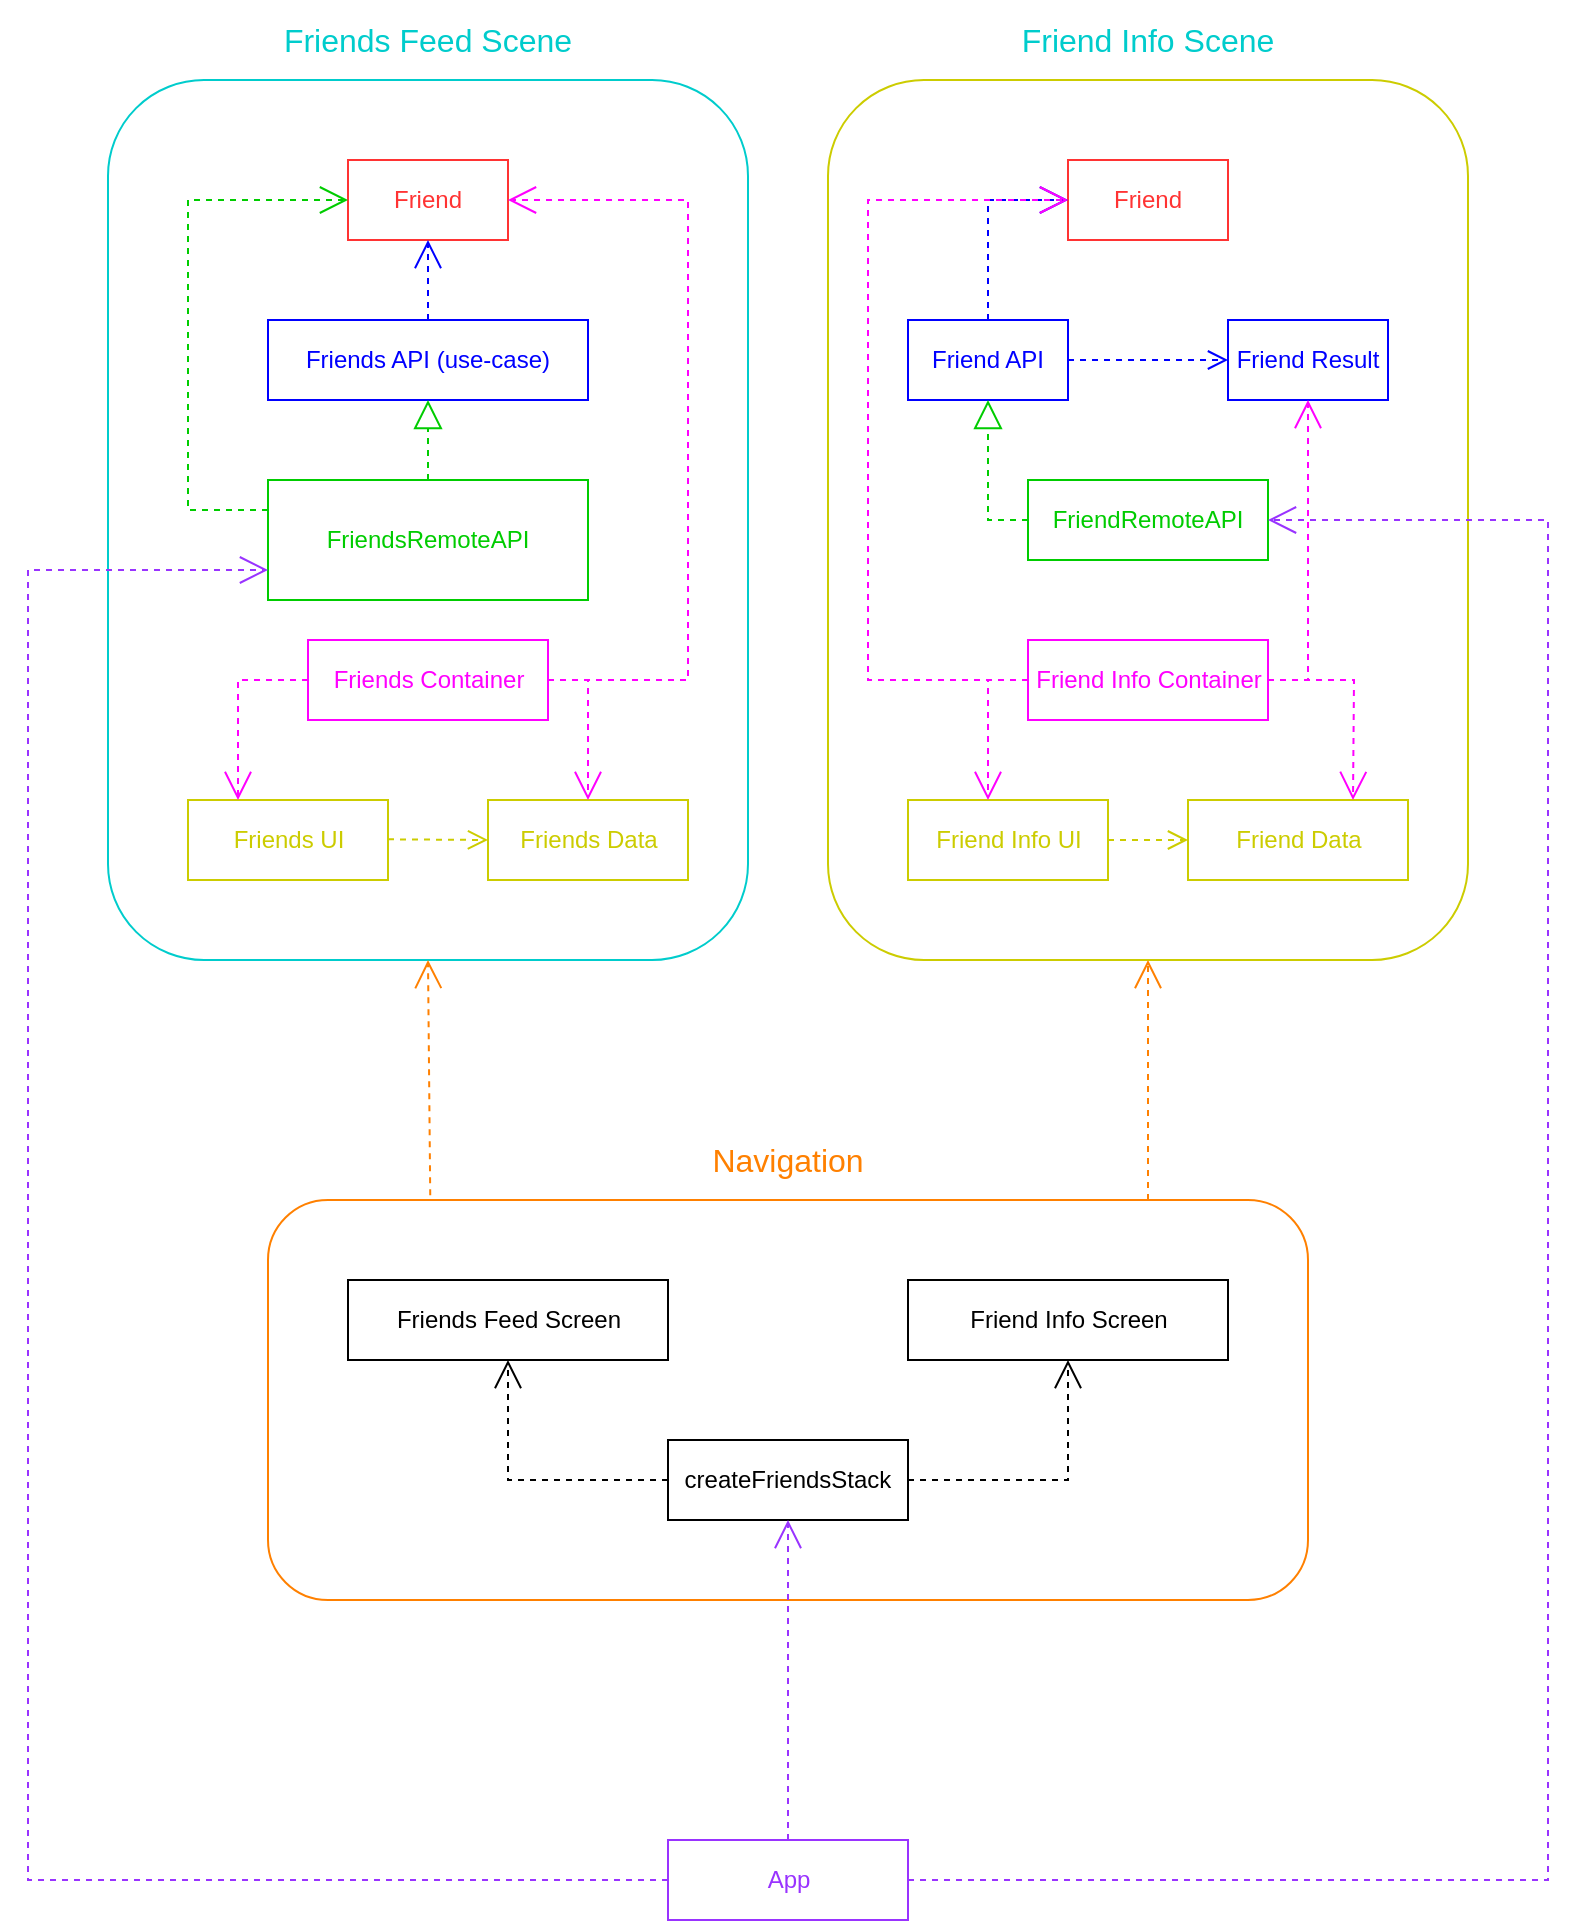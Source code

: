 <mxfile version="15.8.2" type="github">
  <diagram id="FGXTsAvwAVlnQU3tgq2P" name="Page-1">
    <mxGraphModel dx="1133" dy="921" grid="1" gridSize="10" guides="1" tooltips="1" connect="1" arrows="1" fold="1" page="1" pageScale="1" pageWidth="827" pageHeight="1169" math="0" shadow="0">
      <root>
        <mxCell id="0" />
        <mxCell id="1" parent="0" />
        <mxCell id="qT5VCHaZCZEItxHJUjcw-1" value="" style="rounded=1;whiteSpace=wrap;html=1;strokeColor=#FF8000;" vertex="1" parent="1">
          <mxGeometry x="160" y="640" width="520" height="200" as="geometry" />
        </mxCell>
        <mxCell id="SwxYIhNJZ-aDe0_ViYjp-31" value="" style="rounded=1;whiteSpace=wrap;html=1;fontColor=#00CCCC;strokeColor=#00CCCC;" parent="1" vertex="1">
          <mxGeometry x="80" y="80" width="320" height="440" as="geometry" />
        </mxCell>
        <mxCell id="SwxYIhNJZ-aDe0_ViYjp-1" value="&lt;font color=&quot;#ff3333&quot;&gt;Friend&lt;/font&gt;" style="rounded=0;whiteSpace=wrap;html=1;strokeColor=#FF3333;" parent="1" vertex="1">
          <mxGeometry x="200" y="120" width="80" height="40" as="geometry" />
        </mxCell>
        <mxCell id="SwxYIhNJZ-aDe0_ViYjp-2" value="&lt;font color=&quot;#0000ff&quot;&gt;Friends API (use-case)&lt;/font&gt;" style="rounded=0;whiteSpace=wrap;html=1;fontColor=#FF3333;strokeColor=#0000FF;" parent="1" vertex="1">
          <mxGeometry x="160" y="200" width="160" height="40" as="geometry" />
        </mxCell>
        <mxCell id="SwxYIhNJZ-aDe0_ViYjp-4" value="&lt;font color=&quot;#00cc00&quot;&gt;FriendsRemoteAPI&lt;/font&gt;" style="rounded=0;whiteSpace=wrap;html=1;fontColor=#0000FF;strokeColor=#00CC00;" parent="1" vertex="1">
          <mxGeometry x="160" y="280" width="160" height="60" as="geometry" />
        </mxCell>
        <mxCell id="SwxYIhNJZ-aDe0_ViYjp-7" value="" style="endArrow=block;dashed=1;endFill=0;endSize=12;html=1;rounded=0;fontColor=#00FF00;strokeWidth=1;exitX=0.5;exitY=0;exitDx=0;exitDy=0;entryX=0.5;entryY=1;entryDx=0;entryDy=0;strokeColor=#00CC00;" parent="1" source="SwxYIhNJZ-aDe0_ViYjp-4" target="SwxYIhNJZ-aDe0_ViYjp-2" edge="1">
          <mxGeometry width="160" relative="1" as="geometry">
            <mxPoint x="310" y="360" as="sourcePoint" />
            <mxPoint x="470" y="360" as="targetPoint" />
          </mxGeometry>
        </mxCell>
        <mxCell id="SwxYIhNJZ-aDe0_ViYjp-8" value="" style="endArrow=open;endSize=12;dashed=1;html=1;rounded=0;fontColor=#00FF00;strokeWidth=1;exitX=0.5;exitY=0;exitDx=0;exitDy=0;entryX=0.5;entryY=1;entryDx=0;entryDy=0;strokeColor=#0000FF;" parent="1" source="SwxYIhNJZ-aDe0_ViYjp-2" target="SwxYIhNJZ-aDe0_ViYjp-1" edge="1">
          <mxGeometry width="160" relative="1" as="geometry">
            <mxPoint x="310" y="280" as="sourcePoint" />
            <mxPoint x="470" y="280" as="targetPoint" />
          </mxGeometry>
        </mxCell>
        <mxCell id="SwxYIhNJZ-aDe0_ViYjp-9" value="" style="endArrow=open;endSize=12;dashed=1;html=1;rounded=0;fontColor=#00FF00;strokeWidth=1;entryX=0;entryY=0.5;entryDx=0;entryDy=0;exitX=0;exitY=0.25;exitDx=0;exitDy=0;strokeColor=#00CC00;" parent="1" source="SwxYIhNJZ-aDe0_ViYjp-4" target="SwxYIhNJZ-aDe0_ViYjp-1" edge="1">
          <mxGeometry width="160" relative="1" as="geometry">
            <mxPoint x="120" y="140" as="sourcePoint" />
            <mxPoint x="90" y="260" as="targetPoint" />
            <Array as="points">
              <mxPoint x="120" y="295" />
              <mxPoint x="120" y="140" />
            </Array>
          </mxGeometry>
        </mxCell>
        <mxCell id="SwxYIhNJZ-aDe0_ViYjp-15" value="&lt;font color=&quot;#cccc00&quot;&gt;Friends UI&lt;/font&gt;" style="html=1;fontColor=#00FF00;strokeColor=#CCCC00;" parent="1" vertex="1">
          <mxGeometry x="120" y="440" width="100" height="40" as="geometry" />
        </mxCell>
        <mxCell id="SwxYIhNJZ-aDe0_ViYjp-16" value="&lt;font color=&quot;#cccc00&quot;&gt;Friends Data&lt;/font&gt;" style="html=1;fontColor=#00FF00;strokeColor=#CCCC00;" parent="1" vertex="1">
          <mxGeometry x="270" y="440" width="100" height="40" as="geometry" />
        </mxCell>
        <mxCell id="SwxYIhNJZ-aDe0_ViYjp-21" value="&lt;font color=&quot;#ff00ff&quot;&gt;Friends Container&lt;/font&gt;" style="html=1;fontColor=#CCCC00;strokeColor=#FF00FF;" parent="1" vertex="1">
          <mxGeometry x="180" y="360" width="120" height="40" as="geometry" />
        </mxCell>
        <mxCell id="SwxYIhNJZ-aDe0_ViYjp-22" style="edgeStyle=orthogonalEdgeStyle;rounded=0;orthogonalLoop=1;jettySize=auto;html=1;exitX=0.5;exitY=1;exitDx=0;exitDy=0;fontColor=#FF00FF;strokeWidth=1;" parent="1" source="SwxYIhNJZ-aDe0_ViYjp-21" target="SwxYIhNJZ-aDe0_ViYjp-21" edge="1">
          <mxGeometry relative="1" as="geometry" />
        </mxCell>
        <mxCell id="SwxYIhNJZ-aDe0_ViYjp-25" value="" style="endArrow=open;endSize=12;dashed=1;html=1;rounded=0;fontColor=#00FF00;strokeWidth=1;exitX=0;exitY=0.5;exitDx=0;exitDy=0;entryX=0.25;entryY=0;entryDx=0;entryDy=0;strokeColor=#FF00FF;" parent="1" source="SwxYIhNJZ-aDe0_ViYjp-21" target="SwxYIhNJZ-aDe0_ViYjp-15" edge="1">
          <mxGeometry width="160" relative="1" as="geometry">
            <mxPoint x="90" y="410" as="sourcePoint" />
            <mxPoint x="130" y="410" as="targetPoint" />
            <Array as="points">
              <mxPoint x="145" y="380" />
            </Array>
          </mxGeometry>
        </mxCell>
        <mxCell id="SwxYIhNJZ-aDe0_ViYjp-26" value="" style="endArrow=open;endSize=12;dashed=1;html=1;rounded=0;fontColor=#00FF00;strokeWidth=1;exitX=1;exitY=0.5;exitDx=0;exitDy=0;entryX=0.25;entryY=0;entryDx=0;entryDy=0;strokeColor=#FF00FF;" parent="1" source="SwxYIhNJZ-aDe0_ViYjp-21" edge="1">
          <mxGeometry width="160" relative="1" as="geometry">
            <mxPoint x="340" y="380" as="sourcePoint" />
            <mxPoint x="320" y="440" as="targetPoint" />
            <Array as="points">
              <mxPoint x="320" y="380" />
            </Array>
          </mxGeometry>
        </mxCell>
        <mxCell id="SwxYIhNJZ-aDe0_ViYjp-27" value="&lt;font color=&quot;#000000&quot;&gt;Friends Feed Screen&lt;/font&gt;" style="html=1;fontColor=#FF00FF;strokeColor=#000000;" parent="1" vertex="1">
          <mxGeometry x="200" y="680" width="160" height="40" as="geometry" />
        </mxCell>
        <mxCell id="SwxYIhNJZ-aDe0_ViYjp-32" value="&lt;font style=&quot;font-size: 16px&quot;&gt;Friends Feed Scene&lt;/font&gt;" style="text;html=1;strokeColor=none;fillColor=none;align=center;verticalAlign=middle;whiteSpace=wrap;rounded=0;fontColor=#00CCCC;" parent="1" vertex="1">
          <mxGeometry x="160" y="40" width="160" height="40" as="geometry" />
        </mxCell>
        <mxCell id="NMhqv9w3vJZBCxcQdrqS-1" value="" style="rounded=1;whiteSpace=wrap;html=1;fontColor=#00CCCC;strokeColor=#CCCC00;" parent="1" vertex="1">
          <mxGeometry x="440" y="80" width="320" height="440" as="geometry" />
        </mxCell>
        <mxCell id="NMhqv9w3vJZBCxcQdrqS-2" value="&lt;font style=&quot;font-size: 16px&quot;&gt;Friend Info Scene&lt;/font&gt;" style="text;html=1;strokeColor=none;fillColor=none;align=center;verticalAlign=middle;whiteSpace=wrap;rounded=0;fontColor=#00CCCC;" parent="1" vertex="1">
          <mxGeometry x="520" y="40" width="160" height="40" as="geometry" />
        </mxCell>
        <mxCell id="NMhqv9w3vJZBCxcQdrqS-3" value="&lt;font color=&quot;#ff3333&quot;&gt;Friend&lt;/font&gt;" style="rounded=0;whiteSpace=wrap;html=1;strokeColor=#FF3333;" parent="1" vertex="1">
          <mxGeometry x="560" y="120" width="80" height="40" as="geometry" />
        </mxCell>
        <mxCell id="NMhqv9w3vJZBCxcQdrqS-4" value="&lt;font color=&quot;#0000ff&quot;&gt;Friend API&lt;/font&gt;" style="rounded=0;whiteSpace=wrap;html=1;fontColor=#FF3333;strokeColor=#0000FF;" parent="1" vertex="1">
          <mxGeometry x="480" y="200" width="80" height="40" as="geometry" />
        </mxCell>
        <mxCell id="NMhqv9w3vJZBCxcQdrqS-5" value="&lt;font color=&quot;#0000ff&quot;&gt;Friend Result&lt;/font&gt;" style="rounded=0;whiteSpace=wrap;html=1;fontColor=#FF3333;strokeColor=#0000FF;" parent="1" vertex="1">
          <mxGeometry x="640" y="200" width="80" height="40" as="geometry" />
        </mxCell>
        <mxCell id="NMhqv9w3vJZBCxcQdrqS-6" value="" style="endArrow=open;endSize=12;dashed=1;html=1;rounded=0;fontColor=#00FF00;strokeWidth=1;exitX=0.5;exitY=0;exitDx=0;exitDy=0;entryX=0;entryY=0.5;entryDx=0;entryDy=0;strokeColor=#0000FF;" parent="1" target="NMhqv9w3vJZBCxcQdrqS-3" edge="1">
          <mxGeometry width="160" relative="1" as="geometry">
            <mxPoint x="520" y="200" as="sourcePoint" />
            <mxPoint x="520" y="160" as="targetPoint" />
            <Array as="points">
              <mxPoint x="520" y="140" />
            </Array>
          </mxGeometry>
        </mxCell>
        <mxCell id="NMhqv9w3vJZBCxcQdrqS-8" value="" style="html=1;verticalAlign=bottom;endArrow=open;dashed=1;endSize=8;rounded=0;exitX=1;exitY=0.5;exitDx=0;exitDy=0;entryX=0;entryY=0.5;entryDx=0;entryDy=0;strokeColor=#0000FF;" parent="1" source="NMhqv9w3vJZBCxcQdrqS-4" target="NMhqv9w3vJZBCxcQdrqS-5" edge="1">
          <mxGeometry relative="1" as="geometry">
            <mxPoint x="670" y="270" as="sourcePoint" />
            <mxPoint x="590" y="270" as="targetPoint" />
          </mxGeometry>
        </mxCell>
        <mxCell id="NMhqv9w3vJZBCxcQdrqS-9" value="&lt;font color=&quot;#00cc00&quot;&gt;FriendRemoteAPI&lt;/font&gt;" style="rounded=0;whiteSpace=wrap;html=1;fontColor=#0000FF;strokeColor=#00CC00;" parent="1" vertex="1">
          <mxGeometry x="540" y="280" width="120" height="40" as="geometry" />
        </mxCell>
        <mxCell id="NMhqv9w3vJZBCxcQdrqS-10" value="" style="endArrow=block;dashed=1;endFill=0;endSize=12;html=1;rounded=0;fontColor=#00FF00;strokeWidth=1;exitX=0;exitY=0.5;exitDx=0;exitDy=0;entryX=0.5;entryY=1;entryDx=0;entryDy=0;strokeColor=#00CC00;" parent="1" source="NMhqv9w3vJZBCxcQdrqS-9" target="NMhqv9w3vJZBCxcQdrqS-4" edge="1">
          <mxGeometry width="160" relative="1" as="geometry">
            <mxPoint x="490" y="300" as="sourcePoint" />
            <mxPoint x="490" y="260" as="targetPoint" />
            <Array as="points">
              <mxPoint x="520" y="300" />
            </Array>
          </mxGeometry>
        </mxCell>
        <mxCell id="NMhqv9w3vJZBCxcQdrqS-11" value="&lt;font color=&quot;#cccc00&quot;&gt;Friend Info UI&lt;/font&gt;" style="html=1;fontColor=#00FF00;strokeColor=#CCCC00;" parent="1" vertex="1">
          <mxGeometry x="480" y="440" width="100" height="40" as="geometry" />
        </mxCell>
        <mxCell id="NMhqv9w3vJZBCxcQdrqS-12" value="&lt;font color=&quot;#cccc00&quot;&gt;Friend Data&lt;/font&gt;" style="html=1;fontColor=#00FF00;strokeColor=#CCCC00;" parent="1" vertex="1">
          <mxGeometry x="620" y="440" width="110" height="40" as="geometry" />
        </mxCell>
        <mxCell id="NMhqv9w3vJZBCxcQdrqS-14" value="" style="html=1;verticalAlign=bottom;endArrow=open;dashed=1;endSize=8;rounded=0;exitX=1;exitY=0.5;exitDx=0;exitDy=0;entryX=0;entryY=0.5;entryDx=0;entryDy=0;strokeColor=#CCCC00;" parent="1" source="NMhqv9w3vJZBCxcQdrqS-11" target="NMhqv9w3vJZBCxcQdrqS-12" edge="1">
          <mxGeometry relative="1" as="geometry">
            <mxPoint x="550" y="350" as="sourcePoint" />
            <mxPoint x="630" y="350" as="targetPoint" />
          </mxGeometry>
        </mxCell>
        <mxCell id="NMhqv9w3vJZBCxcQdrqS-15" value="" style="html=1;verticalAlign=bottom;endArrow=open;dashed=1;endSize=8;rounded=0;exitX=1;exitY=0.5;exitDx=0;exitDy=0;strokeColor=#CCCC00;" parent="1" edge="1">
          <mxGeometry relative="1" as="geometry">
            <mxPoint x="220" y="459.66" as="sourcePoint" />
            <mxPoint x="270" y="460" as="targetPoint" />
          </mxGeometry>
        </mxCell>
        <mxCell id="NMhqv9w3vJZBCxcQdrqS-17" value="&lt;font color=&quot;#ff00ff&quot;&gt;Friend Info Container&lt;/font&gt;" style="html=1;fontColor=#CCCC00;strokeColor=#FF00FF;" parent="1" vertex="1">
          <mxGeometry x="540" y="360" width="120" height="40" as="geometry" />
        </mxCell>
        <mxCell id="NMhqv9w3vJZBCxcQdrqS-18" value="" style="endArrow=open;endSize=12;dashed=1;html=1;rounded=0;fontColor=#00FF00;strokeWidth=1;exitX=0;exitY=0.5;exitDx=0;exitDy=0;entryX=0.25;entryY=0;entryDx=0;entryDy=0;strokeColor=#FF00FF;" parent="1" edge="1">
          <mxGeometry width="160" relative="1" as="geometry">
            <mxPoint x="540" y="380" as="sourcePoint" />
            <mxPoint x="520" y="440" as="targetPoint" />
            <Array as="points">
              <mxPoint x="520" y="380" />
            </Array>
          </mxGeometry>
        </mxCell>
        <mxCell id="NMhqv9w3vJZBCxcQdrqS-19" value="" style="endArrow=open;endSize=12;dashed=1;html=1;rounded=0;fontColor=#00FF00;strokeWidth=1;exitX=1;exitY=0.5;exitDx=0;exitDy=0;entryX=0.75;entryY=0;entryDx=0;entryDy=0;strokeColor=#FF00FF;" parent="1" edge="1" target="NMhqv9w3vJZBCxcQdrqS-12">
          <mxGeometry width="160" relative="1" as="geometry">
            <mxPoint x="660" y="380" as="sourcePoint" />
            <mxPoint x="680" y="440" as="targetPoint" />
            <Array as="points">
              <mxPoint x="703" y="380" />
            </Array>
          </mxGeometry>
        </mxCell>
        <mxCell id="NMhqv9w3vJZBCxcQdrqS-21" value="" style="endArrow=open;endSize=12;dashed=1;html=1;rounded=0;fontColor=#00FF00;strokeWidth=1;entryX=0.5;entryY=1;entryDx=0;entryDy=0;strokeColor=#FF00FF;" parent="1" target="NMhqv9w3vJZBCxcQdrqS-5" edge="1">
          <mxGeometry width="160" relative="1" as="geometry">
            <mxPoint x="660" y="380" as="sourcePoint" />
            <mxPoint x="740" y="320" as="targetPoint" />
            <Array as="points">
              <mxPoint x="680" y="380" />
            </Array>
          </mxGeometry>
        </mxCell>
        <mxCell id="NMhqv9w3vJZBCxcQdrqS-22" value="" style="endArrow=open;endSize=12;dashed=1;html=1;rounded=0;fontColor=#00FF00;strokeWidth=1;exitX=1;exitY=0.5;exitDx=0;exitDy=0;strokeColor=#FF00FF;" parent="1" edge="1" source="SwxYIhNJZ-aDe0_ViYjp-21">
          <mxGeometry width="160" relative="1" as="geometry">
            <mxPoint x="180" y="460" as="sourcePoint" />
            <mxPoint x="280" y="140" as="targetPoint" />
            <Array as="points">
              <mxPoint x="370" y="380" />
              <mxPoint x="370" y="140" />
            </Array>
          </mxGeometry>
        </mxCell>
        <mxCell id="NMhqv9w3vJZBCxcQdrqS-23" value="" style="endArrow=open;endSize=12;dashed=1;html=1;rounded=0;fontColor=#00FF00;strokeWidth=1;exitX=0;exitY=0.5;exitDx=0;exitDy=0;strokeColor=#FF00FF;" parent="1" edge="1" source="NMhqv9w3vJZBCxcQdrqS-17">
          <mxGeometry width="160" relative="1" as="geometry">
            <mxPoint x="540" y="460" as="sourcePoint" />
            <mxPoint x="560" y="140" as="targetPoint" />
            <Array as="points">
              <mxPoint x="460" y="380" />
              <mxPoint x="460" y="140" />
            </Array>
          </mxGeometry>
        </mxCell>
        <mxCell id="NMhqv9w3vJZBCxcQdrqS-24" value="&lt;font color=&quot;#000000&quot;&gt;Friend Info Screen&lt;/font&gt;" style="html=1;fontColor=#FF00FF;strokeColor=#000000;" parent="1" vertex="1">
          <mxGeometry x="480" y="680" width="160" height="40" as="geometry" />
        </mxCell>
        <mxCell id="qT5VCHaZCZEItxHJUjcw-2" value="&lt;font style=&quot;font-size: 16px&quot; color=&quot;#ff8000&quot;&gt;Navigation&lt;/font&gt;" style="text;html=1;strokeColor=none;fillColor=none;align=center;verticalAlign=middle;whiteSpace=wrap;rounded=0;fontColor=#00CCCC;" vertex="1" parent="1">
          <mxGeometry x="360" y="600" width="120" height="40" as="geometry" />
        </mxCell>
        <mxCell id="qT5VCHaZCZEItxHJUjcw-4" value="&lt;font color=&quot;#000000&quot;&gt;createFriendsStack&lt;/font&gt;" style="rounded=0;whiteSpace=wrap;html=1;fontColor=#FF8000;strokeColor=#000000;" vertex="1" parent="1">
          <mxGeometry x="360" y="760" width="120" height="40" as="geometry" />
        </mxCell>
        <mxCell id="qT5VCHaZCZEItxHJUjcw-8" value="" style="endArrow=open;endSize=12;dashed=1;html=1;rounded=0;fontColor=#00FF00;strokeWidth=1;entryX=0.5;entryY=1;entryDx=0;entryDy=0;exitX=1;exitY=0.5;exitDx=0;exitDy=0;strokeColor=#000000;" edge="1" parent="1" source="qT5VCHaZCZEItxHJUjcw-4" target="NMhqv9w3vJZBCxcQdrqS-24">
          <mxGeometry width="160" relative="1" as="geometry">
            <mxPoint x="530" y="780" as="sourcePoint" />
            <mxPoint x="550" y="640" as="targetPoint" />
            <Array as="points">
              <mxPoint x="560" y="780" />
            </Array>
          </mxGeometry>
        </mxCell>
        <mxCell id="qT5VCHaZCZEItxHJUjcw-9" value="" style="endArrow=open;endSize=12;dashed=1;html=1;rounded=0;fontColor=#00FF00;strokeWidth=1;entryX=0.5;entryY=1;entryDx=0;entryDy=0;exitX=0;exitY=0.5;exitDx=0;exitDy=0;strokeColor=#000000;" edge="1" parent="1" source="qT5VCHaZCZEItxHJUjcw-4" target="SwxYIhNJZ-aDe0_ViYjp-27">
          <mxGeometry width="160" relative="1" as="geometry">
            <mxPoint x="490" y="800" as="sourcePoint" />
            <mxPoint x="570" y="740" as="targetPoint" />
            <Array as="points">
              <mxPoint x="280" y="780" />
            </Array>
          </mxGeometry>
        </mxCell>
        <mxCell id="qT5VCHaZCZEItxHJUjcw-10" value="" style="endArrow=open;endSize=12;dashed=1;html=1;rounded=0;fontColor=#00FF00;strokeWidth=1;entryX=0.5;entryY=1;entryDx=0;entryDy=0;strokeColor=#FF8000;exitX=0.156;exitY=-0.012;exitDx=0;exitDy=0;exitPerimeter=0;" edge="1" parent="1" source="qT5VCHaZCZEItxHJUjcw-1" target="SwxYIhNJZ-aDe0_ViYjp-31">
          <mxGeometry width="160" relative="1" as="geometry">
            <mxPoint x="240" y="600" as="sourcePoint" />
            <mxPoint x="220" y="540" as="targetPoint" />
            <Array as="points" />
          </mxGeometry>
        </mxCell>
        <mxCell id="qT5VCHaZCZEItxHJUjcw-11" value="" style="endArrow=open;endSize=12;dashed=1;html=1;rounded=0;fontColor=#00FF00;strokeWidth=1;entryX=0.5;entryY=1;entryDx=0;entryDy=0;strokeColor=#FF8000;" edge="1" parent="1" target="NMhqv9w3vJZBCxcQdrqS-1">
          <mxGeometry width="160" relative="1" as="geometry">
            <mxPoint x="600" y="640" as="sourcePoint" />
            <mxPoint x="599.41" y="530" as="targetPoint" />
            <Array as="points" />
          </mxGeometry>
        </mxCell>
        <mxCell id="qT5VCHaZCZEItxHJUjcw-12" value="&lt;font color=&quot;#9933ff&quot;&gt;App&lt;/font&gt;" style="html=1;fontColor=#000000;strokeColor=#9933FF;" vertex="1" parent="1">
          <mxGeometry x="360" y="960" width="120" height="40" as="geometry" />
        </mxCell>
        <mxCell id="qT5VCHaZCZEItxHJUjcw-13" value="" style="endArrow=open;endSize=12;dashed=1;html=1;rounded=0;fontColor=#00FF00;strokeWidth=1;entryX=0.5;entryY=1;entryDx=0;entryDy=0;strokeColor=#9933FF;exitX=0.5;exitY=0;exitDx=0;exitDy=0;" edge="1" parent="1" source="qT5VCHaZCZEItxHJUjcw-12" target="qT5VCHaZCZEItxHJUjcw-4">
          <mxGeometry width="160" relative="1" as="geometry">
            <mxPoint x="419" y="920" as="sourcePoint" />
            <mxPoint x="419.41" y="840" as="targetPoint" />
            <Array as="points" />
          </mxGeometry>
        </mxCell>
        <mxCell id="qT5VCHaZCZEItxHJUjcw-14" value="" style="endArrow=open;endSize=12;dashed=1;html=1;rounded=0;fontColor=#00FF00;strokeWidth=1;strokeColor=#9933FF;exitX=0;exitY=0.5;exitDx=0;exitDy=0;entryX=0;entryY=0.75;entryDx=0;entryDy=0;" edge="1" parent="1" source="qT5VCHaZCZEItxHJUjcw-12" target="SwxYIhNJZ-aDe0_ViYjp-4">
          <mxGeometry width="160" relative="1" as="geometry">
            <mxPoint x="40.59" y="940" as="sourcePoint" />
            <mxPoint x="40" y="280" as="targetPoint" />
            <Array as="points">
              <mxPoint x="40" y="980" />
              <mxPoint x="40" y="325" />
            </Array>
          </mxGeometry>
        </mxCell>
        <mxCell id="qT5VCHaZCZEItxHJUjcw-15" value="" style="endArrow=open;endSize=12;dashed=1;html=1;rounded=0;fontColor=#00FF00;strokeWidth=1;strokeColor=#9933FF;exitX=1;exitY=0.5;exitDx=0;exitDy=0;entryX=1;entryY=0.5;entryDx=0;entryDy=0;" edge="1" parent="1" source="qT5VCHaZCZEItxHJUjcw-12" target="NMhqv9w3vJZBCxcQdrqS-9">
          <mxGeometry width="160" relative="1" as="geometry">
            <mxPoint x="370.0" y="990" as="sourcePoint" />
            <mxPoint x="170.0" y="335" as="targetPoint" />
            <Array as="points">
              <mxPoint x="800" y="980" />
              <mxPoint x="800" y="300" />
            </Array>
          </mxGeometry>
        </mxCell>
      </root>
    </mxGraphModel>
  </diagram>
</mxfile>
